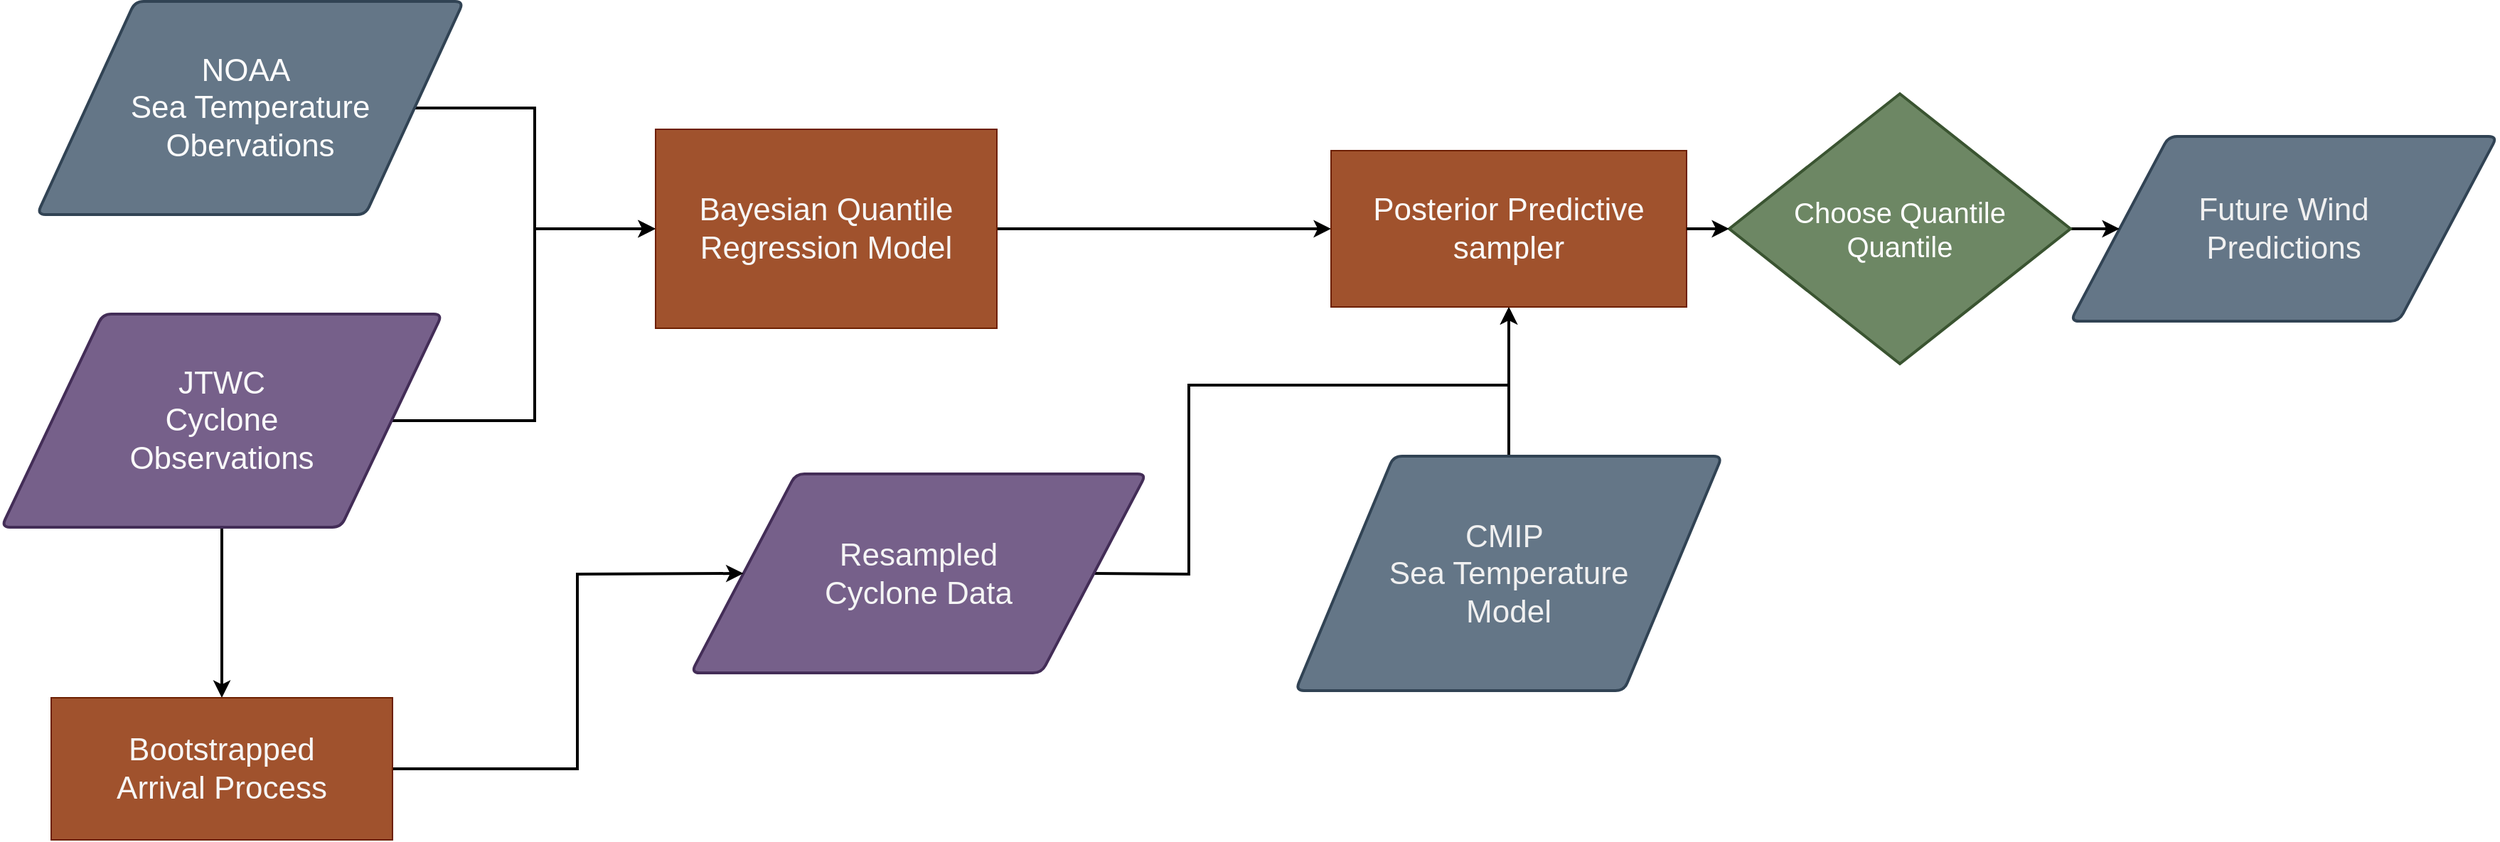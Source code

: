 <mxfile version="22.0.8" type="device">
  <diagram id="C5RBs43oDa-KdzZeNtuy" name="Page-1">
    <mxGraphModel dx="2735" dy="1234" grid="1" gridSize="10" guides="1" tooltips="1" connect="1" arrows="1" fold="1" page="1" pageScale="1" pageWidth="827" pageHeight="1169" math="1" shadow="0">
      <root>
        <mxCell id="WIyWlLk6GJQsqaUBKTNV-0" />
        <mxCell id="WIyWlLk6GJQsqaUBKTNV-1" parent="WIyWlLk6GJQsqaUBKTNV-0" />
        <mxCell id="v41y6OBTryCtykURmKG0-16" style="edgeStyle=none;rounded=0;orthogonalLoop=1;jettySize=auto;html=1;exitX=1;exitY=0.5;exitDx=0;exitDy=0;entryX=0;entryY=0.5;entryDx=0;entryDy=0;strokeWidth=2;" parent="WIyWlLk6GJQsqaUBKTNV-1" source="v41y6OBTryCtykURmKG0-0" target="v41y6OBTryCtykURmKG0-4" edge="1">
          <mxGeometry relative="1" as="geometry">
            <Array as="points">
              <mxPoint x="-440" y="345" />
              <mxPoint x="-440" y="210" />
            </Array>
          </mxGeometry>
        </mxCell>
        <mxCell id="v41y6OBTryCtykURmKG0-19" style="edgeStyle=none;rounded=0;orthogonalLoop=1;jettySize=auto;html=1;exitX=0.5;exitY=1;exitDx=0;exitDy=0;entryX=0.5;entryY=0;entryDx=0;entryDy=0;strokeWidth=2;" parent="WIyWlLk6GJQsqaUBKTNV-1" source="v41y6OBTryCtykURmKG0-0" target="v41y6OBTryCtykURmKG0-33" edge="1">
          <mxGeometry relative="1" as="geometry" />
        </mxCell>
        <mxCell id="v41y6OBTryCtykURmKG0-0" value="&lt;font color=&quot;#fafafa&quot; style=&quot;font-size: 22px;&quot;&gt;JTWC &lt;br&gt;Cyclone &lt;br&gt;Observations&lt;br&gt;&lt;/font&gt;" style="shape=parallelogram;html=1;strokeWidth=2;perimeter=parallelogramPerimeter;whiteSpace=wrap;rounded=1;arcSize=12;size=0.23;fillColor=#76608a;fontColor=#ffffff;strokeColor=#432D57;" parent="WIyWlLk6GJQsqaUBKTNV-1" vertex="1">
          <mxGeometry x="-815" y="270" width="310" height="150" as="geometry" />
        </mxCell>
        <mxCell id="v41y6OBTryCtykURmKG0-15" style="edgeStyle=none;rounded=0;orthogonalLoop=1;jettySize=auto;html=1;exitX=1;exitY=0.5;exitDx=0;exitDy=0;entryX=0;entryY=0.5;entryDx=0;entryDy=0;strokeWidth=2;" parent="WIyWlLk6GJQsqaUBKTNV-1" source="v41y6OBTryCtykURmKG0-1" target="v41y6OBTryCtykURmKG0-4" edge="1">
          <mxGeometry relative="1" as="geometry">
            <Array as="points">
              <mxPoint x="-440" y="125" />
              <mxPoint x="-440" y="210" />
            </Array>
          </mxGeometry>
        </mxCell>
        <mxCell id="v41y6OBTryCtykURmKG0-1" value="&lt;font color=&quot;#fcfcfc&quot; style=&quot;font-size: 22px;&quot;&gt;NOAA&amp;nbsp;&lt;br&gt;Sea Temperature&lt;br&gt;Obervations&lt;/font&gt;" style="shape=parallelogram;html=1;strokeWidth=2;perimeter=parallelogramPerimeter;whiteSpace=wrap;rounded=1;arcSize=12;size=0.23;fillColor=#647687;strokeColor=#314354;fontColor=#ffffff;" parent="WIyWlLk6GJQsqaUBKTNV-1" vertex="1">
          <mxGeometry x="-790" y="50" width="300" height="150" as="geometry" />
        </mxCell>
        <mxCell id="v41y6OBTryCtykURmKG0-30" style="edgeStyle=none;rounded=0;orthogonalLoop=1;jettySize=auto;html=1;exitX=0.5;exitY=0;exitDx=0;exitDy=0;entryX=0.5;entryY=1;entryDx=0;entryDy=0;strokeWidth=2;" parent="WIyWlLk6GJQsqaUBKTNV-1" source="v41y6OBTryCtykURmKG0-2" target="v41y6OBTryCtykURmKG0-14" edge="1">
          <mxGeometry relative="1" as="geometry">
            <Array as="points" />
          </mxGeometry>
        </mxCell>
        <mxCell id="v41y6OBTryCtykURmKG0-2" value="&lt;font color=&quot;#f0f0f0&quot; style=&quot;font-size: 22px;&quot;&gt;CMIP&amp;nbsp;&lt;br&gt;Sea Temperature&lt;br&gt;Model&lt;/font&gt;" style="shape=parallelogram;html=1;strokeWidth=2;perimeter=parallelogramPerimeter;whiteSpace=wrap;rounded=1;arcSize=12;size=0.23;fillColor=#647687;strokeColor=#314354;fontColor=#ffffff;" parent="WIyWlLk6GJQsqaUBKTNV-1" vertex="1">
          <mxGeometry x="95" y="370" width="300" height="165" as="geometry" />
        </mxCell>
        <mxCell id="v41y6OBTryCtykURmKG0-17" style="edgeStyle=none;rounded=0;orthogonalLoop=1;jettySize=auto;html=1;exitX=1;exitY=0.5;exitDx=0;exitDy=0;entryX=0;entryY=0.5;entryDx=0;entryDy=0;strokeWidth=2;" parent="WIyWlLk6GJQsqaUBKTNV-1" source="v41y6OBTryCtykURmKG0-4" target="v41y6OBTryCtykURmKG0-14" edge="1">
          <mxGeometry relative="1" as="geometry" />
        </mxCell>
        <mxCell id="v41y6OBTryCtykURmKG0-4" value="&lt;font color=&quot;#f7f7f7&quot; style=&quot;font-size: 22px;&quot;&gt;Bayesian Quantile&lt;br&gt;Regression Model&lt;/font&gt;" style="rounded=0;whiteSpace=wrap;html=1;fillColor=#a0522d;fontColor=#ffffff;strokeColor=#6D1F00;" parent="WIyWlLk6GJQsqaUBKTNV-1" vertex="1">
          <mxGeometry x="-355" y="140" width="240" height="140" as="geometry" />
        </mxCell>
        <mxCell id="v41y6OBTryCtykURmKG0-31" style="edgeStyle=none;rounded=0;orthogonalLoop=1;jettySize=auto;html=1;exitX=1;exitY=0.5;exitDx=0;exitDy=0;entryX=0.5;entryY=1;entryDx=0;entryDy=0;strokeWidth=2;" parent="WIyWlLk6GJQsqaUBKTNV-1" source="v41y6OBTryCtykURmKG0-11" target="v41y6OBTryCtykURmKG0-14" edge="1">
          <mxGeometry relative="1" as="geometry">
            <Array as="points">
              <mxPoint x="20" y="453" />
              <mxPoint x="20" y="320" />
              <mxPoint x="245" y="320" />
            </Array>
          </mxGeometry>
        </mxCell>
        <mxCell id="v41y6OBTryCtykURmKG0-11" value="&lt;font color=&quot;#f5f5f5&quot; style=&quot;font-size: 22px;&quot;&gt;Resampled&lt;br&gt;Cyclone Data&lt;/font&gt;" style="shape=parallelogram;html=1;strokeWidth=2;perimeter=parallelogramPerimeter;whiteSpace=wrap;rounded=1;arcSize=12;size=0.23;fillColor=#76608a;fontColor=#ffffff;strokeColor=#432D57;" parent="WIyWlLk6GJQsqaUBKTNV-1" vertex="1">
          <mxGeometry x="-330" y="382.5" width="320" height="140" as="geometry" />
        </mxCell>
        <mxCell id="v41y6OBTryCtykURmKG0-14" value="&lt;font color=&quot;#fafafa&quot; style=&quot;font-size: 22px;&quot;&gt;Posterior Predictive&lt;br&gt;sampler&lt;/font&gt;" style="rounded=0;whiteSpace=wrap;html=1;fillColor=#a0522d;fontColor=#ffffff;strokeColor=#6D1F00;" parent="WIyWlLk6GJQsqaUBKTNV-1" vertex="1">
          <mxGeometry x="120" y="155" width="250" height="110" as="geometry" />
        </mxCell>
        <mxCell id="v41y6OBTryCtykURmKG0-22" value="&lt;font color=&quot;#f0f0f0&quot; style=&quot;font-size: 22px;&quot;&gt;Future Wind&lt;br&gt;Predictions&lt;/font&gt;" style="shape=parallelogram;html=1;strokeWidth=2;perimeter=parallelogramPerimeter;whiteSpace=wrap;rounded=1;arcSize=12;size=0.23;fillColor=#647687;fontColor=#ffffff;strokeColor=#314354;" parent="WIyWlLk6GJQsqaUBKTNV-1" vertex="1">
          <mxGeometry x="640" y="145" width="300" height="130" as="geometry" />
        </mxCell>
        <mxCell id="v41y6OBTryCtykURmKG0-28" style="edgeStyle=none;rounded=0;orthogonalLoop=1;jettySize=auto;html=1;exitX=1;exitY=0.5;exitDx=0;exitDy=0;exitPerimeter=0;entryX=0;entryY=0.5;entryDx=0;entryDy=0;strokeWidth=2;" parent="WIyWlLk6GJQsqaUBKTNV-1" source="v41y6OBTryCtykURmKG0-26" target="v41y6OBTryCtykURmKG0-22" edge="1">
          <mxGeometry relative="1" as="geometry" />
        </mxCell>
        <mxCell id="v41y6OBTryCtykURmKG0-26" value="&lt;font style=&quot;font-size: 20px;&quot;&gt;Choose Quantile&lt;br&gt;Quantile&lt;br&gt;&lt;/font&gt;" style="strokeWidth=2;html=1;shape=mxgraph.flowchart.decision;whiteSpace=wrap;fillColor=#6d8764;fontColor=#ffffff;strokeColor=#3A5431;" parent="WIyWlLk6GJQsqaUBKTNV-1" vertex="1">
          <mxGeometry x="400" y="115" width="240" height="190" as="geometry" />
        </mxCell>
        <mxCell id="v41y6OBTryCtykURmKG0-27" style="edgeStyle=none;rounded=0;orthogonalLoop=1;jettySize=auto;html=1;exitX=1;exitY=0.5;exitDx=0;exitDy=0;entryX=0;entryY=0.5;entryDx=0;entryDy=0;entryPerimeter=0;strokeWidth=2;" parent="WIyWlLk6GJQsqaUBKTNV-1" source="v41y6OBTryCtykURmKG0-14" target="v41y6OBTryCtykURmKG0-26" edge="1">
          <mxGeometry relative="1" as="geometry" />
        </mxCell>
        <mxCell id="v41y6OBTryCtykURmKG0-34" style="edgeStyle=none;rounded=0;orthogonalLoop=1;jettySize=auto;html=1;exitX=1;exitY=0.5;exitDx=0;exitDy=0;entryX=0;entryY=0.5;entryDx=0;entryDy=0;strokeWidth=2;" parent="WIyWlLk6GJQsqaUBKTNV-1" source="v41y6OBTryCtykURmKG0-33" target="v41y6OBTryCtykURmKG0-11" edge="1">
          <mxGeometry relative="1" as="geometry">
            <Array as="points">
              <mxPoint x="-410" y="590" />
              <mxPoint x="-410" y="453" />
            </Array>
          </mxGeometry>
        </mxCell>
        <mxCell id="v41y6OBTryCtykURmKG0-33" value="&lt;font color=&quot;#f7f7f7&quot;&gt;&lt;span style=&quot;font-size: 22px;&quot;&gt;Bootstrapped&lt;br&gt;Arrival Process&lt;br&gt;&lt;/span&gt;&lt;/font&gt;" style="rounded=0;whiteSpace=wrap;html=1;fillColor=#a0522d;fontColor=#ffffff;strokeColor=#6D1F00;" parent="WIyWlLk6GJQsqaUBKTNV-1" vertex="1">
          <mxGeometry x="-780" y="540" width="240" height="100" as="geometry" />
        </mxCell>
      </root>
    </mxGraphModel>
  </diagram>
</mxfile>
